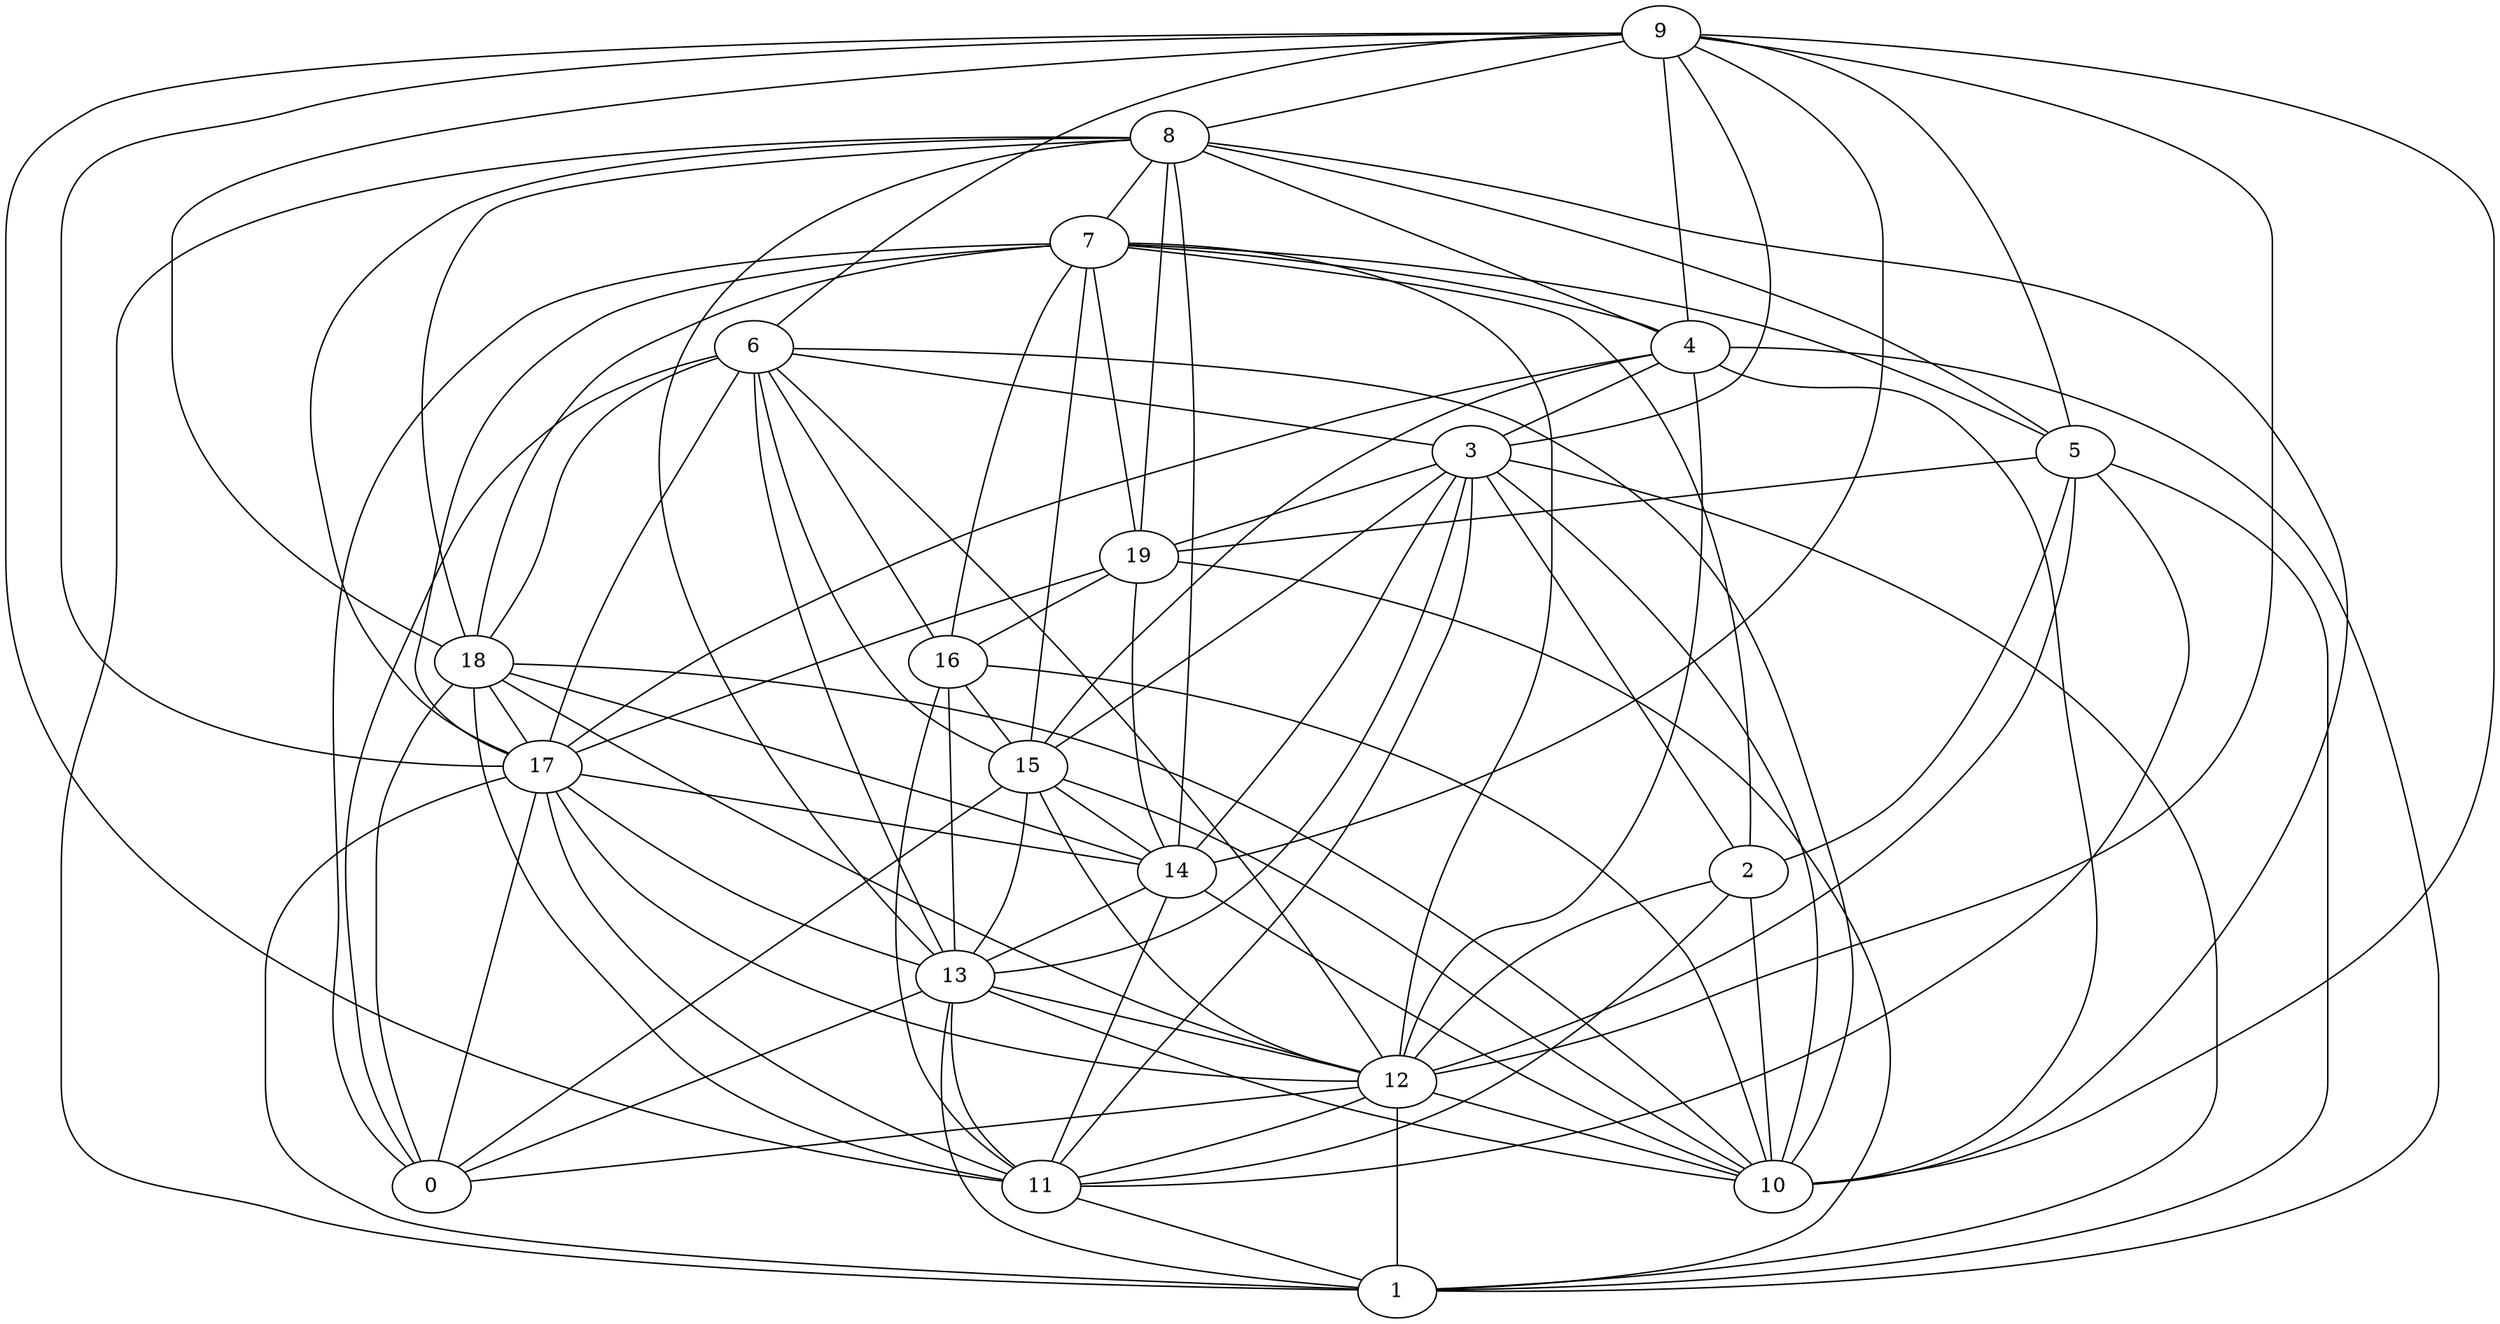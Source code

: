 digraph GG_graph {

subgraph G_graph {
edge [color = black]
"12" -> "0" [dir = none]
"12" -> "10" [dir = none]
"19" -> "16" [dir = none]
"6" -> "12" [dir = none]
"6" -> "18" [dir = none]
"6" -> "3" [dir = none]
"6" -> "17" [dir = none]
"6" -> "16" [dir = none]
"6" -> "0" [dir = none]
"8" -> "5" [dir = none]
"8" -> "18" [dir = none]
"8" -> "17" [dir = none]
"4" -> "12" [dir = none]
"4" -> "17" [dir = none]
"4" -> "15" [dir = none]
"5" -> "11" [dir = none]
"9" -> "10" [dir = none]
"9" -> "17" [dir = none]
"18" -> "11" [dir = none]
"18" -> "10" [dir = none]
"11" -> "1" [dir = none]
"14" -> "11" [dir = none]
"14" -> "13" [dir = none]
"13" -> "10" [dir = none]
"13" -> "0" [dir = none]
"13" -> "12" [dir = none]
"15" -> "12" [dir = none]
"3" -> "1" [dir = none]
"3" -> "11" [dir = none]
"3" -> "2" [dir = none]
"3" -> "19" [dir = none]
"16" -> "11" [dir = none]
"16" -> "10" [dir = none]
"2" -> "11" [dir = none]
"7" -> "18" [dir = none]
"7" -> "15" [dir = none]
"17" -> "1" [dir = none]
"17" -> "14" [dir = none]
"17" -> "13" [dir = none]
"7" -> "2" [dir = none]
"8" -> "13" [dir = none]
"8" -> "19" [dir = none]
"7" -> "4" [dir = none]
"9" -> "4" [dir = none]
"18" -> "12" [dir = none]
"3" -> "13" [dir = none]
"4" -> "3" [dir = none]
"19" -> "17" [dir = none]
"12" -> "11" [dir = none]
"2" -> "12" [dir = none]
"7" -> "12" [dir = none]
"8" -> "1" [dir = none]
"16" -> "15" [dir = none]
"3" -> "10" [dir = none]
"7" -> "0" [dir = none]
"4" -> "10" [dir = none]
"15" -> "14" [dir = none]
"19" -> "14" [dir = none]
"5" -> "19" [dir = none]
"7" -> "19" [dir = none]
"9" -> "5" [dir = none]
"16" -> "13" [dir = none]
"5" -> "12" [dir = none]
"8" -> "10" [dir = none]
"18" -> "17" [dir = none]
"6" -> "13" [dir = none]
"3" -> "15" [dir = none]
"8" -> "14" [dir = none]
"9" -> "12" [dir = none]
"6" -> "15" [dir = none]
"15" -> "0" [dir = none]
"9" -> "14" [dir = none]
"12" -> "1" [dir = none]
"14" -> "10" [dir = none]
"9" -> "11" [dir = none]
"17" -> "11" [dir = none]
"8" -> "4" [dir = none]
"13" -> "1" [dir = none]
"9" -> "3" [dir = none]
"17" -> "0" [dir = none]
"19" -> "1" [dir = none]
"18" -> "0" [dir = none]
"18" -> "14" [dir = none]
"17" -> "12" [dir = none]
"8" -> "7" [dir = none]
"7" -> "5" [dir = none]
"3" -> "14" [dir = none]
"9" -> "6" [dir = none]
"7" -> "16" [dir = none]
"6" -> "10" [dir = none]
"9" -> "18" [dir = none]
"5" -> "1" [dir = none]
"15" -> "13" [dir = none]
"9" -> "8" [dir = none]
"5" -> "2" [dir = none]
"4" -> "1" [dir = none]
"13" -> "11" [dir = none]
"2" -> "10" [dir = none]
"15" -> "10" [dir = none]
"7" -> "17" [dir = none]
}

}
